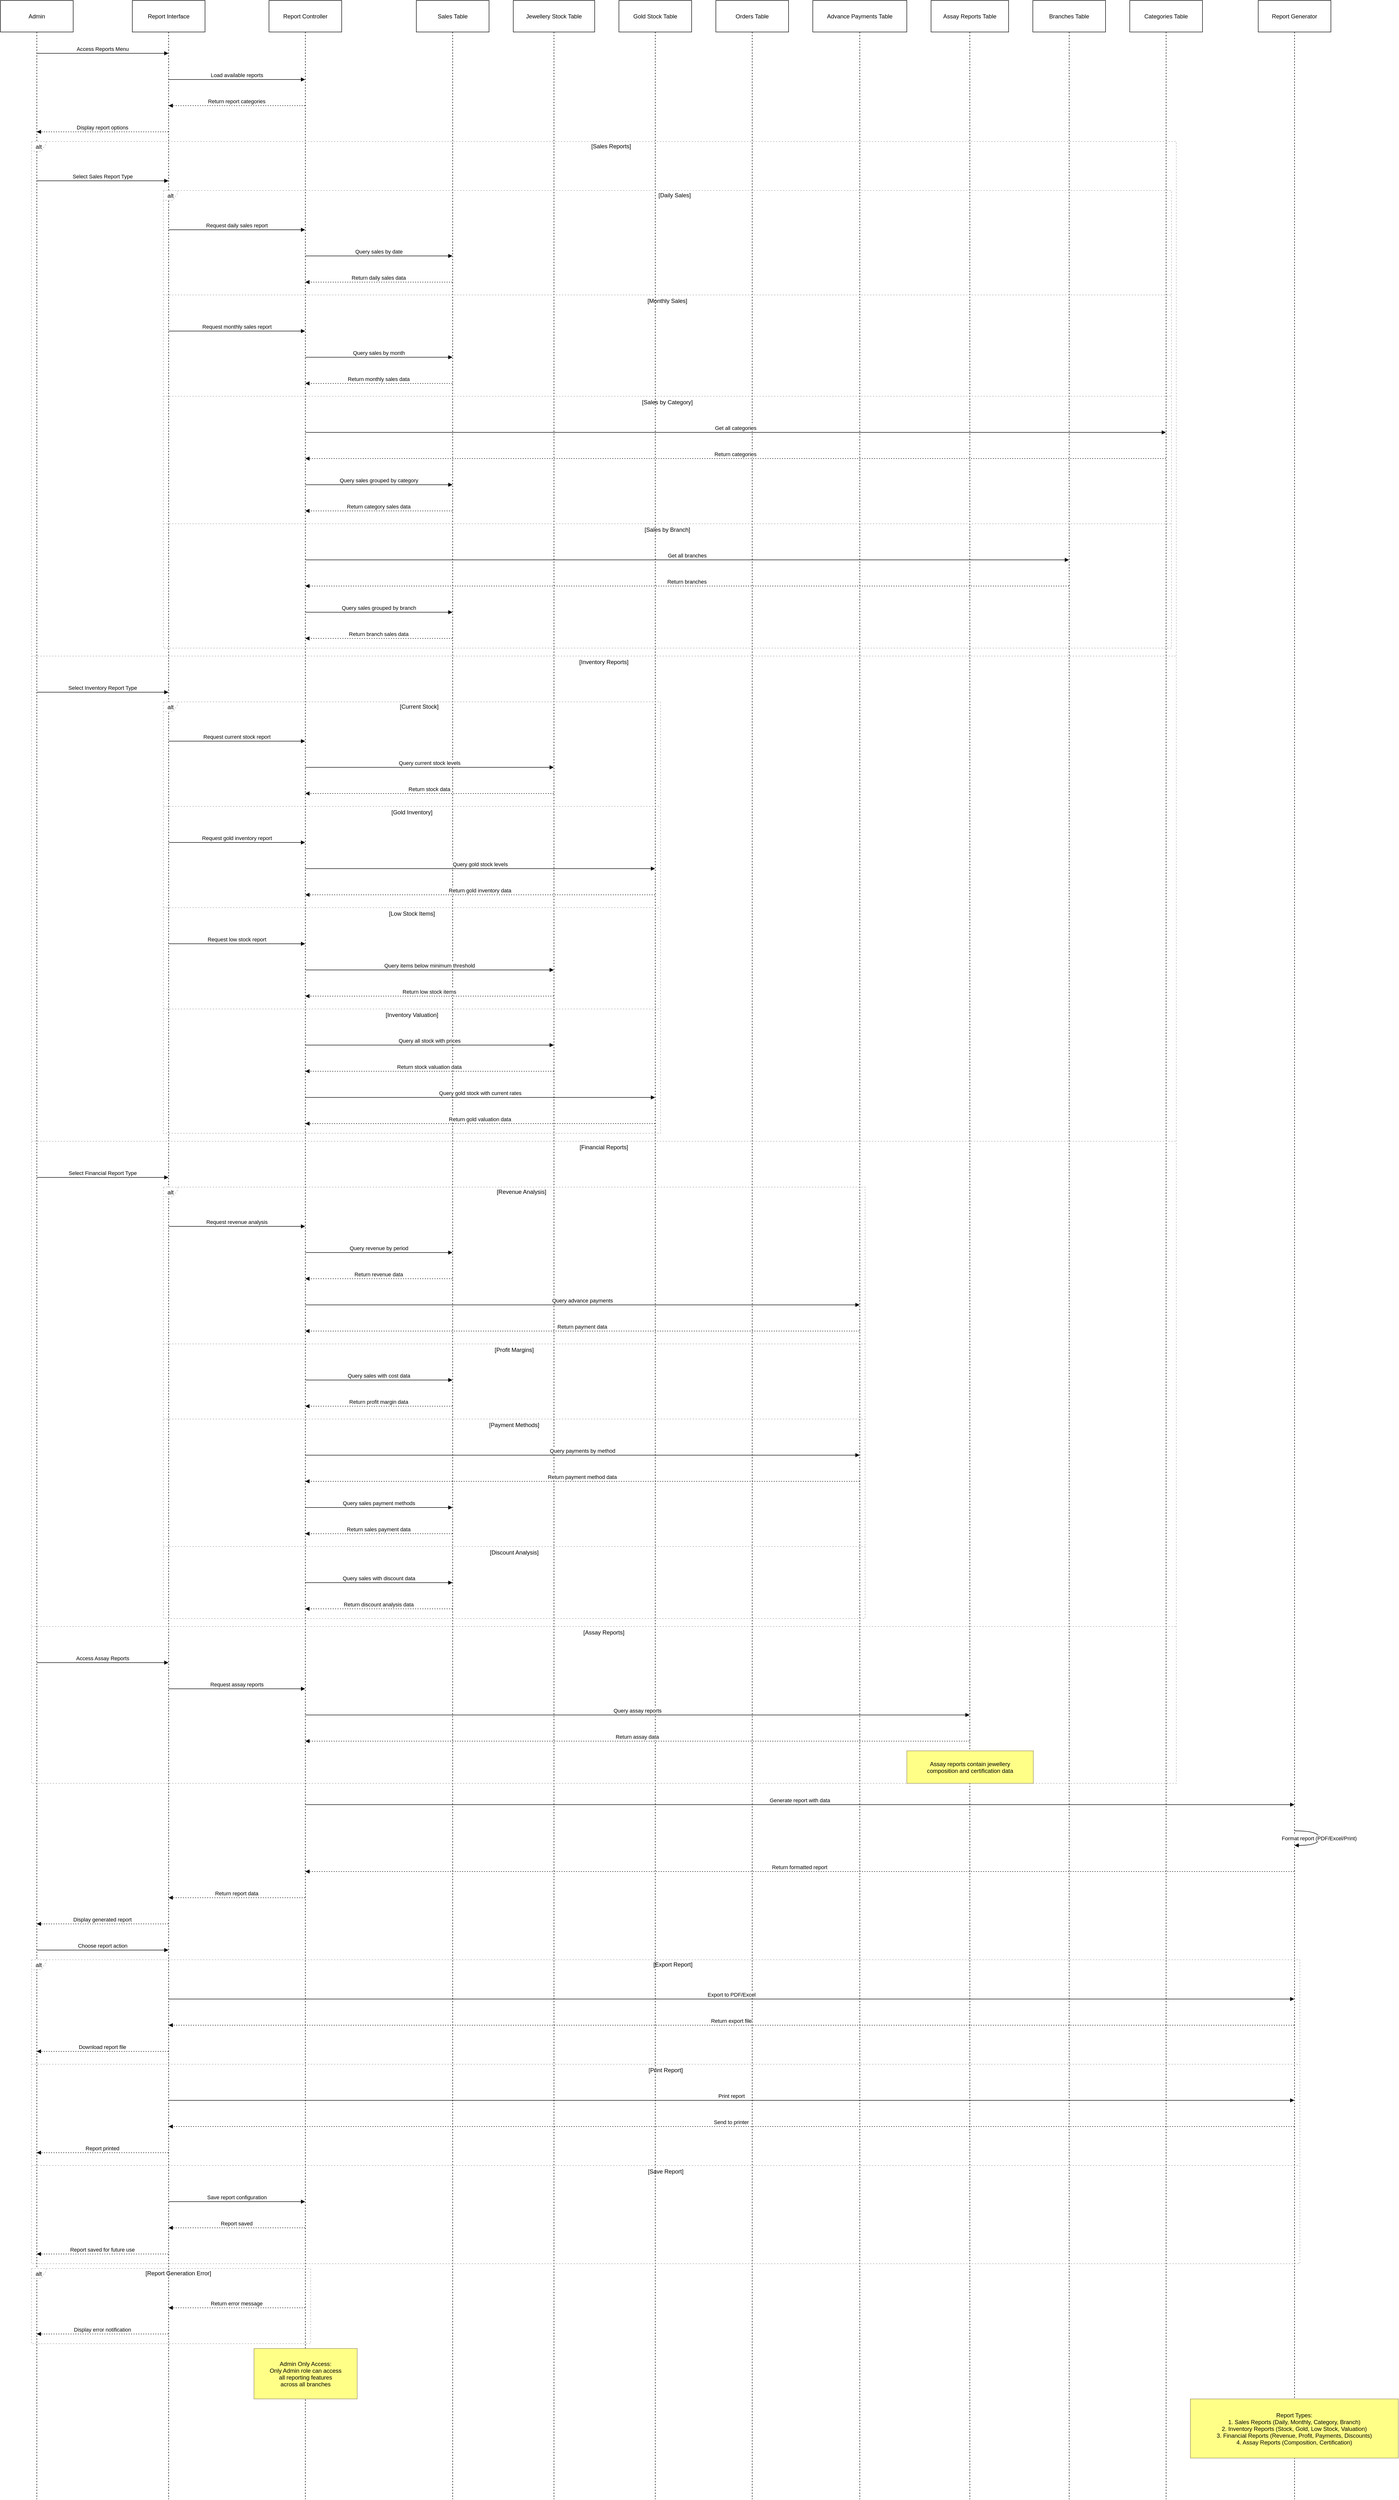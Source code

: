 <mxfile version="24.7.17">
  <diagram name="Page-1" id="4lmKtqXv3CfPzeGzQBHD">
    <mxGraphModel dx="1358" dy="654" grid="1" gridSize="10" guides="1" tooltips="1" connect="1" arrows="1" fold="1" page="1" pageScale="1" pageWidth="850" pageHeight="1100" math="0" shadow="0">
      <root>
        <mxCell id="0" />
        <mxCell id="1" parent="0" />
        <mxCell id="MTXQhX65QZ1JSkWOyokf-1" value="Admin" style="shape=umlLifeline;perimeter=lifelinePerimeter;whiteSpace=wrap;container=1;dropTarget=0;collapsible=0;recursiveResize=0;outlineConnect=0;portConstraint=eastwest;newEdgeStyle={&quot;edgeStyle&quot;:&quot;elbowEdgeStyle&quot;,&quot;elbow&quot;:&quot;vertical&quot;,&quot;curved&quot;:0,&quot;rounded&quot;:0};size=65;" vertex="1" parent="1">
          <mxGeometry x="20" y="20" width="150" height="5155" as="geometry" />
        </mxCell>
        <mxCell id="MTXQhX65QZ1JSkWOyokf-2" value="Report Interface" style="shape=umlLifeline;perimeter=lifelinePerimeter;whiteSpace=wrap;container=1;dropTarget=0;collapsible=0;recursiveResize=0;outlineConnect=0;portConstraint=eastwest;newEdgeStyle={&quot;edgeStyle&quot;:&quot;elbowEdgeStyle&quot;,&quot;elbow&quot;:&quot;vertical&quot;,&quot;curved&quot;:0,&quot;rounded&quot;:0};size=65;" vertex="1" parent="1">
          <mxGeometry x="292" y="20" width="150" height="5155" as="geometry" />
        </mxCell>
        <mxCell id="MTXQhX65QZ1JSkWOyokf-3" value="Report Controller" style="shape=umlLifeline;perimeter=lifelinePerimeter;whiteSpace=wrap;container=1;dropTarget=0;collapsible=0;recursiveResize=0;outlineConnect=0;portConstraint=eastwest;newEdgeStyle={&quot;edgeStyle&quot;:&quot;elbowEdgeStyle&quot;,&quot;elbow&quot;:&quot;vertical&quot;,&quot;curved&quot;:0,&quot;rounded&quot;:0};size=65;" vertex="1" parent="1">
          <mxGeometry x="574" y="20" width="150" height="5155" as="geometry" />
        </mxCell>
        <mxCell id="MTXQhX65QZ1JSkWOyokf-4" value="Sales Table" style="shape=umlLifeline;perimeter=lifelinePerimeter;whiteSpace=wrap;container=1;dropTarget=0;collapsible=0;recursiveResize=0;outlineConnect=0;portConstraint=eastwest;newEdgeStyle={&quot;edgeStyle&quot;:&quot;elbowEdgeStyle&quot;,&quot;elbow&quot;:&quot;vertical&quot;,&quot;curved&quot;:0,&quot;rounded&quot;:0};size=65;" vertex="1" parent="1">
          <mxGeometry x="878" y="20" width="150" height="5155" as="geometry" />
        </mxCell>
        <mxCell id="MTXQhX65QZ1JSkWOyokf-5" value="Jewellery Stock Table" style="shape=umlLifeline;perimeter=lifelinePerimeter;whiteSpace=wrap;container=1;dropTarget=0;collapsible=0;recursiveResize=0;outlineConnect=0;portConstraint=eastwest;newEdgeStyle={&quot;edgeStyle&quot;:&quot;elbowEdgeStyle&quot;,&quot;elbow&quot;:&quot;vertical&quot;,&quot;curved&quot;:0,&quot;rounded&quot;:0};size=65;" vertex="1" parent="1">
          <mxGeometry x="1078" y="20" width="168" height="5155" as="geometry" />
        </mxCell>
        <mxCell id="MTXQhX65QZ1JSkWOyokf-6" value="Gold Stock Table" style="shape=umlLifeline;perimeter=lifelinePerimeter;whiteSpace=wrap;container=1;dropTarget=0;collapsible=0;recursiveResize=0;outlineConnect=0;portConstraint=eastwest;newEdgeStyle={&quot;edgeStyle&quot;:&quot;elbowEdgeStyle&quot;,&quot;elbow&quot;:&quot;vertical&quot;,&quot;curved&quot;:0,&quot;rounded&quot;:0};size=65;" vertex="1" parent="1">
          <mxGeometry x="1296" y="20" width="150" height="5155" as="geometry" />
        </mxCell>
        <mxCell id="MTXQhX65QZ1JSkWOyokf-7" value="Orders Table" style="shape=umlLifeline;perimeter=lifelinePerimeter;whiteSpace=wrap;container=1;dropTarget=0;collapsible=0;recursiveResize=0;outlineConnect=0;portConstraint=eastwest;newEdgeStyle={&quot;edgeStyle&quot;:&quot;elbowEdgeStyle&quot;,&quot;elbow&quot;:&quot;vertical&quot;,&quot;curved&quot;:0,&quot;rounded&quot;:0};size=65;" vertex="1" parent="1">
          <mxGeometry x="1496" y="20" width="150" height="5155" as="geometry" />
        </mxCell>
        <mxCell id="MTXQhX65QZ1JSkWOyokf-8" value="Advance Payments Table" style="shape=umlLifeline;perimeter=lifelinePerimeter;whiteSpace=wrap;container=1;dropTarget=0;collapsible=0;recursiveResize=0;outlineConnect=0;portConstraint=eastwest;newEdgeStyle={&quot;edgeStyle&quot;:&quot;elbowEdgeStyle&quot;,&quot;elbow&quot;:&quot;vertical&quot;,&quot;curved&quot;:0,&quot;rounded&quot;:0};size=65;" vertex="1" parent="1">
          <mxGeometry x="1696" y="20" width="194" height="5155" as="geometry" />
        </mxCell>
        <mxCell id="MTXQhX65QZ1JSkWOyokf-9" value="Assay Reports Table" style="shape=umlLifeline;perimeter=lifelinePerimeter;whiteSpace=wrap;container=1;dropTarget=0;collapsible=0;recursiveResize=0;outlineConnect=0;portConstraint=eastwest;newEdgeStyle={&quot;edgeStyle&quot;:&quot;elbowEdgeStyle&quot;,&quot;elbow&quot;:&quot;vertical&quot;,&quot;curved&quot;:0,&quot;rounded&quot;:0};size=65;" vertex="1" parent="1">
          <mxGeometry x="1940" y="20" width="160" height="5155" as="geometry" />
        </mxCell>
        <mxCell id="MTXQhX65QZ1JSkWOyokf-10" value="Branches Table" style="shape=umlLifeline;perimeter=lifelinePerimeter;whiteSpace=wrap;container=1;dropTarget=0;collapsible=0;recursiveResize=0;outlineConnect=0;portConstraint=eastwest;newEdgeStyle={&quot;edgeStyle&quot;:&quot;elbowEdgeStyle&quot;,&quot;elbow&quot;:&quot;vertical&quot;,&quot;curved&quot;:0,&quot;rounded&quot;:0};size=65;" vertex="1" parent="1">
          <mxGeometry x="2150" y="20" width="150" height="5155" as="geometry" />
        </mxCell>
        <mxCell id="MTXQhX65QZ1JSkWOyokf-11" value="Categories Table" style="shape=umlLifeline;perimeter=lifelinePerimeter;whiteSpace=wrap;container=1;dropTarget=0;collapsible=0;recursiveResize=0;outlineConnect=0;portConstraint=eastwest;newEdgeStyle={&quot;edgeStyle&quot;:&quot;elbowEdgeStyle&quot;,&quot;elbow&quot;:&quot;vertical&quot;,&quot;curved&quot;:0,&quot;rounded&quot;:0};size=65;" vertex="1" parent="1">
          <mxGeometry x="2350" y="20" width="150" height="5155" as="geometry" />
        </mxCell>
        <mxCell id="MTXQhX65QZ1JSkWOyokf-12" value="Report Generator" style="shape=umlLifeline;perimeter=lifelinePerimeter;whiteSpace=wrap;container=1;dropTarget=0;collapsible=0;recursiveResize=0;outlineConnect=0;portConstraint=eastwest;newEdgeStyle={&quot;edgeStyle&quot;:&quot;elbowEdgeStyle&quot;,&quot;elbow&quot;:&quot;vertical&quot;,&quot;curved&quot;:0,&quot;rounded&quot;:0};size=65;" vertex="1" parent="1">
          <mxGeometry x="2615" y="20" width="150" height="5155" as="geometry" />
        </mxCell>
        <mxCell id="MTXQhX65QZ1JSkWOyokf-13" value="alt" style="shape=umlFrame;dashed=1;pointerEvents=0;dropTarget=0;strokeColor=#B3B3B3;height=20;width=30" vertex="1" parent="1">
          <mxGeometry x="356" y="412" width="2080" height="944" as="geometry" />
        </mxCell>
        <mxCell id="MTXQhX65QZ1JSkWOyokf-14" value="[Daily Sales]" style="text;strokeColor=none;fillColor=none;align=center;verticalAlign=middle;whiteSpace=wrap;" vertex="1" parent="MTXQhX65QZ1JSkWOyokf-13">
          <mxGeometry x="30" width="2050" height="20" as="geometry" />
        </mxCell>
        <mxCell id="MTXQhX65QZ1JSkWOyokf-15" value="[Monthly Sales]" style="shape=line;dashed=1;whiteSpace=wrap;verticalAlign=top;labelPosition=center;verticalLabelPosition=middle;align=center;strokeColor=#B3B3B3;" vertex="1" parent="MTXQhX65QZ1JSkWOyokf-13">
          <mxGeometry y="214" width="2080" height="3" as="geometry" />
        </mxCell>
        <mxCell id="MTXQhX65QZ1JSkWOyokf-16" value="[Sales by Category]" style="shape=line;dashed=1;whiteSpace=wrap;verticalAlign=top;labelPosition=center;verticalLabelPosition=middle;align=center;strokeColor=#B3B3B3;" vertex="1" parent="MTXQhX65QZ1JSkWOyokf-13">
          <mxGeometry y="423" width="2080" height="3" as="geometry" />
        </mxCell>
        <mxCell id="MTXQhX65QZ1JSkWOyokf-17" value="[Sales by Branch]" style="shape=line;dashed=1;whiteSpace=wrap;verticalAlign=top;labelPosition=center;verticalLabelPosition=middle;align=center;strokeColor=#B3B3B3;" vertex="1" parent="MTXQhX65QZ1JSkWOyokf-13">
          <mxGeometry y="686" width="2080" height="3" as="geometry" />
        </mxCell>
        <mxCell id="MTXQhX65QZ1JSkWOyokf-18" value="alt" style="shape=umlFrame;dashed=1;pointerEvents=0;dropTarget=0;strokeColor=#B3B3B3;height=20;width=30" vertex="1" parent="1">
          <mxGeometry x="356" y="1467" width="1026" height="890" as="geometry" />
        </mxCell>
        <mxCell id="MTXQhX65QZ1JSkWOyokf-19" value="[Current Stock]" style="text;strokeColor=none;fillColor=none;align=center;verticalAlign=middle;whiteSpace=wrap;" vertex="1" parent="MTXQhX65QZ1JSkWOyokf-18">
          <mxGeometry x="30" width="996" height="20" as="geometry" />
        </mxCell>
        <mxCell id="MTXQhX65QZ1JSkWOyokf-20" value="[Gold Inventory]" style="shape=line;dashed=1;whiteSpace=wrap;verticalAlign=top;labelPosition=center;verticalLabelPosition=middle;align=center;strokeColor=#B3B3B3;" vertex="1" parent="MTXQhX65QZ1JSkWOyokf-18">
          <mxGeometry y="214" width="1026" height="3" as="geometry" />
        </mxCell>
        <mxCell id="MTXQhX65QZ1JSkWOyokf-21" value="[Low Stock Items]" style="shape=line;dashed=1;whiteSpace=wrap;verticalAlign=top;labelPosition=center;verticalLabelPosition=middle;align=center;strokeColor=#B3B3B3;" vertex="1" parent="MTXQhX65QZ1JSkWOyokf-18">
          <mxGeometry y="423" width="1026" height="3" as="geometry" />
        </mxCell>
        <mxCell id="MTXQhX65QZ1JSkWOyokf-22" value="[Inventory Valuation]" style="shape=line;dashed=1;whiteSpace=wrap;verticalAlign=top;labelPosition=center;verticalLabelPosition=middle;align=center;strokeColor=#B3B3B3;" vertex="1" parent="MTXQhX65QZ1JSkWOyokf-18">
          <mxGeometry y="632" width="1026" height="3" as="geometry" />
        </mxCell>
        <mxCell id="MTXQhX65QZ1JSkWOyokf-23" value="alt" style="shape=umlFrame;dashed=1;pointerEvents=0;dropTarget=0;strokeColor=#B3B3B3;height=20;width=30" vertex="1" parent="1">
          <mxGeometry x="356" y="2468" width="1448" height="890" as="geometry" />
        </mxCell>
        <mxCell id="MTXQhX65QZ1JSkWOyokf-24" value="[Revenue Analysis]" style="text;strokeColor=none;fillColor=none;align=center;verticalAlign=middle;whiteSpace=wrap;" vertex="1" parent="MTXQhX65QZ1JSkWOyokf-23">
          <mxGeometry x="30" width="1418" height="20" as="geometry" />
        </mxCell>
        <mxCell id="MTXQhX65QZ1JSkWOyokf-25" value="[Profit Margins]" style="shape=line;dashed=1;whiteSpace=wrap;verticalAlign=top;labelPosition=center;verticalLabelPosition=middle;align=center;strokeColor=#B3B3B3;" vertex="1" parent="MTXQhX65QZ1JSkWOyokf-23">
          <mxGeometry y="322" width="1448" height="3" as="geometry" />
        </mxCell>
        <mxCell id="MTXQhX65QZ1JSkWOyokf-26" value="[Payment Methods]" style="shape=line;dashed=1;whiteSpace=wrap;verticalAlign=top;labelPosition=center;verticalLabelPosition=middle;align=center;strokeColor=#B3B3B3;" vertex="1" parent="MTXQhX65QZ1JSkWOyokf-23">
          <mxGeometry y="477" width="1448" height="3" as="geometry" />
        </mxCell>
        <mxCell id="MTXQhX65QZ1JSkWOyokf-27" value="[Discount Analysis]" style="shape=line;dashed=1;whiteSpace=wrap;verticalAlign=top;labelPosition=center;verticalLabelPosition=middle;align=center;strokeColor=#B3B3B3;" vertex="1" parent="MTXQhX65QZ1JSkWOyokf-23">
          <mxGeometry y="740" width="1448" height="3" as="geometry" />
        </mxCell>
        <mxCell id="MTXQhX65QZ1JSkWOyokf-28" value="alt" style="shape=umlFrame;dashed=1;pointerEvents=0;dropTarget=0;strokeColor=#B3B3B3;height=20;width=30" vertex="1" parent="1">
          <mxGeometry x="84" y="311" width="2362" height="3387" as="geometry" />
        </mxCell>
        <mxCell id="MTXQhX65QZ1JSkWOyokf-29" value="[Sales Reports]" style="text;strokeColor=none;fillColor=none;align=center;verticalAlign=middle;whiteSpace=wrap;" vertex="1" parent="MTXQhX65QZ1JSkWOyokf-28">
          <mxGeometry x="30" width="2332" height="20" as="geometry" />
        </mxCell>
        <mxCell id="MTXQhX65QZ1JSkWOyokf-30" value="[Inventory Reports]" style="shape=line;dashed=1;whiteSpace=wrap;verticalAlign=top;labelPosition=center;verticalLabelPosition=middle;align=center;strokeColor=#B3B3B3;" vertex="1" parent="MTXQhX65QZ1JSkWOyokf-28">
          <mxGeometry y="1060" width="2362" height="3" as="geometry" />
        </mxCell>
        <mxCell id="MTXQhX65QZ1JSkWOyokf-31" value="[Financial Reports]" style="shape=line;dashed=1;whiteSpace=wrap;verticalAlign=top;labelPosition=center;verticalLabelPosition=middle;align=center;strokeColor=#B3B3B3;" vertex="1" parent="MTXQhX65QZ1JSkWOyokf-28">
          <mxGeometry y="2061" width="2362" height="3" as="geometry" />
        </mxCell>
        <mxCell id="MTXQhX65QZ1JSkWOyokf-32" value="[Assay Reports]" style="shape=line;dashed=1;whiteSpace=wrap;verticalAlign=top;labelPosition=center;verticalLabelPosition=middle;align=center;strokeColor=#B3B3B3;" vertex="1" parent="MTXQhX65QZ1JSkWOyokf-28">
          <mxGeometry y="3062" width="2362" height="3" as="geometry" />
        </mxCell>
        <mxCell id="MTXQhX65QZ1JSkWOyokf-33" value="alt" style="shape=umlFrame;dashed=1;pointerEvents=0;dropTarget=0;strokeColor=#B3B3B3;height=20;width=30" vertex="1" parent="1">
          <mxGeometry x="84" y="4062" width="2617" height="627" as="geometry" />
        </mxCell>
        <mxCell id="MTXQhX65QZ1JSkWOyokf-34" value="[Export Report]" style="text;strokeColor=none;fillColor=none;align=center;verticalAlign=middle;whiteSpace=wrap;" vertex="1" parent="MTXQhX65QZ1JSkWOyokf-33">
          <mxGeometry x="30" width="2587" height="20" as="geometry" />
        </mxCell>
        <mxCell id="MTXQhX65QZ1JSkWOyokf-35" value="[Print Report]" style="shape=line;dashed=1;whiteSpace=wrap;verticalAlign=top;labelPosition=center;verticalLabelPosition=middle;align=center;strokeColor=#B3B3B3;" vertex="1" parent="MTXQhX65QZ1JSkWOyokf-33">
          <mxGeometry y="214" width="2617" height="3" as="geometry" />
        </mxCell>
        <mxCell id="MTXQhX65QZ1JSkWOyokf-36" value="[Save Report]" style="shape=line;dashed=1;whiteSpace=wrap;verticalAlign=top;labelPosition=center;verticalLabelPosition=middle;align=center;strokeColor=#B3B3B3;" vertex="1" parent="MTXQhX65QZ1JSkWOyokf-33">
          <mxGeometry y="423" width="2617" height="3" as="geometry" />
        </mxCell>
        <mxCell id="MTXQhX65QZ1JSkWOyokf-37" value="alt" style="shape=umlFrame;dashed=1;pointerEvents=0;dropTarget=0;strokeColor=#B3B3B3;height=20;width=30" vertex="1" parent="1">
          <mxGeometry x="84" y="4699" width="576" height="155" as="geometry" />
        </mxCell>
        <mxCell id="MTXQhX65QZ1JSkWOyokf-38" value="[Report Generation Error]" style="text;strokeColor=none;fillColor=none;align=center;verticalAlign=middle;whiteSpace=wrap;" vertex="1" parent="MTXQhX65QZ1JSkWOyokf-37">
          <mxGeometry x="30" width="546" height="20" as="geometry" />
        </mxCell>
        <mxCell id="MTXQhX65QZ1JSkWOyokf-39" value="Access Reports Menu" style="verticalAlign=bottom;edgeStyle=elbowEdgeStyle;elbow=vertical;curved=0;rounded=0;endArrow=block;" edge="1" parent="1" source="MTXQhX65QZ1JSkWOyokf-1" target="MTXQhX65QZ1JSkWOyokf-2">
          <mxGeometry relative="1" as="geometry">
            <Array as="points">
              <mxPoint x="240" y="129" />
            </Array>
          </mxGeometry>
        </mxCell>
        <mxCell id="MTXQhX65QZ1JSkWOyokf-40" value="Load available reports" style="verticalAlign=bottom;edgeStyle=elbowEdgeStyle;elbow=vertical;curved=0;rounded=0;endArrow=block;" edge="1" parent="1" source="MTXQhX65QZ1JSkWOyokf-2" target="MTXQhX65QZ1JSkWOyokf-3">
          <mxGeometry relative="1" as="geometry">
            <Array as="points">
              <mxPoint x="517" y="183" />
            </Array>
          </mxGeometry>
        </mxCell>
        <mxCell id="MTXQhX65QZ1JSkWOyokf-41" value="Return report categories" style="verticalAlign=bottom;edgeStyle=elbowEdgeStyle;elbow=vertical;curved=0;rounded=0;dashed=1;dashPattern=2 3;endArrow=block;" edge="1" parent="1" source="MTXQhX65QZ1JSkWOyokf-3" target="MTXQhX65QZ1JSkWOyokf-2">
          <mxGeometry relative="1" as="geometry">
            <Array as="points">
              <mxPoint x="520" y="237" />
            </Array>
          </mxGeometry>
        </mxCell>
        <mxCell id="MTXQhX65QZ1JSkWOyokf-42" value="Display report options" style="verticalAlign=bottom;edgeStyle=elbowEdgeStyle;elbow=vertical;curved=0;rounded=0;dashed=1;dashPattern=2 3;endArrow=block;" edge="1" parent="1" source="MTXQhX65QZ1JSkWOyokf-2" target="MTXQhX65QZ1JSkWOyokf-1">
          <mxGeometry relative="1" as="geometry">
            <Array as="points">
              <mxPoint x="243" y="291" />
            </Array>
          </mxGeometry>
        </mxCell>
        <mxCell id="MTXQhX65QZ1JSkWOyokf-43" value="Select Sales Report Type" style="verticalAlign=bottom;edgeStyle=elbowEdgeStyle;elbow=vertical;curved=0;rounded=0;endArrow=block;" edge="1" parent="1" source="MTXQhX65QZ1JSkWOyokf-1" target="MTXQhX65QZ1JSkWOyokf-2">
          <mxGeometry relative="1" as="geometry">
            <Array as="points">
              <mxPoint x="240" y="392" />
            </Array>
          </mxGeometry>
        </mxCell>
        <mxCell id="MTXQhX65QZ1JSkWOyokf-44" value="Request daily sales report" style="verticalAlign=bottom;edgeStyle=elbowEdgeStyle;elbow=vertical;curved=0;rounded=0;endArrow=block;" edge="1" parent="1" source="MTXQhX65QZ1JSkWOyokf-2" target="MTXQhX65QZ1JSkWOyokf-3">
          <mxGeometry relative="1" as="geometry">
            <Array as="points">
              <mxPoint x="517" y="493" />
            </Array>
          </mxGeometry>
        </mxCell>
        <mxCell id="MTXQhX65QZ1JSkWOyokf-45" value="Query sales by date" style="verticalAlign=bottom;edgeStyle=elbowEdgeStyle;elbow=vertical;curved=0;rounded=0;endArrow=block;" edge="1" parent="1" source="MTXQhX65QZ1JSkWOyokf-3" target="MTXQhX65QZ1JSkWOyokf-4">
          <mxGeometry relative="1" as="geometry">
            <Array as="points">
              <mxPoint x="810" y="547" />
            </Array>
          </mxGeometry>
        </mxCell>
        <mxCell id="MTXQhX65QZ1JSkWOyokf-46" value="Return daily sales data" style="verticalAlign=bottom;edgeStyle=elbowEdgeStyle;elbow=vertical;curved=0;rounded=0;dashed=1;dashPattern=2 3;endArrow=block;" edge="1" parent="1" source="MTXQhX65QZ1JSkWOyokf-4" target="MTXQhX65QZ1JSkWOyokf-3">
          <mxGeometry relative="1" as="geometry">
            <Array as="points">
              <mxPoint x="813" y="601" />
            </Array>
          </mxGeometry>
        </mxCell>
        <mxCell id="MTXQhX65QZ1JSkWOyokf-47" value="Request monthly sales report" style="verticalAlign=bottom;edgeStyle=elbowEdgeStyle;elbow=vertical;curved=0;rounded=0;endArrow=block;" edge="1" parent="1" source="MTXQhX65QZ1JSkWOyokf-2" target="MTXQhX65QZ1JSkWOyokf-3">
          <mxGeometry relative="1" as="geometry">
            <Array as="points">
              <mxPoint x="517" y="702" />
            </Array>
          </mxGeometry>
        </mxCell>
        <mxCell id="MTXQhX65QZ1JSkWOyokf-48" value="Query sales by month" style="verticalAlign=bottom;edgeStyle=elbowEdgeStyle;elbow=vertical;curved=0;rounded=0;endArrow=block;" edge="1" parent="1" source="MTXQhX65QZ1JSkWOyokf-3" target="MTXQhX65QZ1JSkWOyokf-4">
          <mxGeometry relative="1" as="geometry">
            <Array as="points">
              <mxPoint x="810" y="756" />
            </Array>
          </mxGeometry>
        </mxCell>
        <mxCell id="MTXQhX65QZ1JSkWOyokf-49" value="Return monthly sales data" style="verticalAlign=bottom;edgeStyle=elbowEdgeStyle;elbow=vertical;curved=0;rounded=0;dashed=1;dashPattern=2 3;endArrow=block;" edge="1" parent="1" source="MTXQhX65QZ1JSkWOyokf-4" target="MTXQhX65QZ1JSkWOyokf-3">
          <mxGeometry relative="1" as="geometry">
            <Array as="points">
              <mxPoint x="813" y="810" />
            </Array>
          </mxGeometry>
        </mxCell>
        <mxCell id="MTXQhX65QZ1JSkWOyokf-50" value="Get all categories" style="verticalAlign=bottom;edgeStyle=elbowEdgeStyle;elbow=vertical;curved=0;rounded=0;endArrow=block;" edge="1" parent="1" source="MTXQhX65QZ1JSkWOyokf-3" target="MTXQhX65QZ1JSkWOyokf-11">
          <mxGeometry relative="1" as="geometry">
            <Array as="points">
              <mxPoint x="1546" y="911" />
            </Array>
          </mxGeometry>
        </mxCell>
        <mxCell id="MTXQhX65QZ1JSkWOyokf-51" value="Return categories" style="verticalAlign=bottom;edgeStyle=elbowEdgeStyle;elbow=vertical;curved=0;rounded=0;dashed=1;dashPattern=2 3;endArrow=block;" edge="1" parent="1" source="MTXQhX65QZ1JSkWOyokf-11" target="MTXQhX65QZ1JSkWOyokf-3">
          <mxGeometry relative="1" as="geometry">
            <Array as="points">
              <mxPoint x="1549" y="965" />
            </Array>
          </mxGeometry>
        </mxCell>
        <mxCell id="MTXQhX65QZ1JSkWOyokf-52" value="Query sales grouped by category" style="verticalAlign=bottom;edgeStyle=elbowEdgeStyle;elbow=vertical;curved=0;rounded=0;endArrow=block;" edge="1" parent="1" source="MTXQhX65QZ1JSkWOyokf-3" target="MTXQhX65QZ1JSkWOyokf-4">
          <mxGeometry relative="1" as="geometry">
            <Array as="points">
              <mxPoint x="810" y="1019" />
            </Array>
          </mxGeometry>
        </mxCell>
        <mxCell id="MTXQhX65QZ1JSkWOyokf-53" value="Return category sales data" style="verticalAlign=bottom;edgeStyle=elbowEdgeStyle;elbow=vertical;curved=0;rounded=0;dashed=1;dashPattern=2 3;endArrow=block;" edge="1" parent="1" source="MTXQhX65QZ1JSkWOyokf-4" target="MTXQhX65QZ1JSkWOyokf-3">
          <mxGeometry relative="1" as="geometry">
            <Array as="points">
              <mxPoint x="813" y="1073" />
            </Array>
          </mxGeometry>
        </mxCell>
        <mxCell id="MTXQhX65QZ1JSkWOyokf-54" value="Get all branches" style="verticalAlign=bottom;edgeStyle=elbowEdgeStyle;elbow=vertical;curved=0;rounded=0;endArrow=block;" edge="1" parent="1" source="MTXQhX65QZ1JSkWOyokf-3" target="MTXQhX65QZ1JSkWOyokf-10">
          <mxGeometry relative="1" as="geometry">
            <Array as="points">
              <mxPoint x="1446" y="1174" />
            </Array>
          </mxGeometry>
        </mxCell>
        <mxCell id="MTXQhX65QZ1JSkWOyokf-55" value="Return branches" style="verticalAlign=bottom;edgeStyle=elbowEdgeStyle;elbow=vertical;curved=0;rounded=0;dashed=1;dashPattern=2 3;endArrow=block;" edge="1" parent="1" source="MTXQhX65QZ1JSkWOyokf-10" target="MTXQhX65QZ1JSkWOyokf-3">
          <mxGeometry relative="1" as="geometry">
            <Array as="points">
              <mxPoint x="1449" y="1228" />
            </Array>
          </mxGeometry>
        </mxCell>
        <mxCell id="MTXQhX65QZ1JSkWOyokf-56" value="Query sales grouped by branch" style="verticalAlign=bottom;edgeStyle=elbowEdgeStyle;elbow=vertical;curved=0;rounded=0;endArrow=block;" edge="1" parent="1" source="MTXQhX65QZ1JSkWOyokf-3" target="MTXQhX65QZ1JSkWOyokf-4">
          <mxGeometry relative="1" as="geometry">
            <Array as="points">
              <mxPoint x="810" y="1282" />
            </Array>
          </mxGeometry>
        </mxCell>
        <mxCell id="MTXQhX65QZ1JSkWOyokf-57" value="Return branch sales data" style="verticalAlign=bottom;edgeStyle=elbowEdgeStyle;elbow=vertical;curved=0;rounded=0;dashed=1;dashPattern=2 3;endArrow=block;" edge="1" parent="1" source="MTXQhX65QZ1JSkWOyokf-4" target="MTXQhX65QZ1JSkWOyokf-3">
          <mxGeometry relative="1" as="geometry">
            <Array as="points">
              <mxPoint x="813" y="1336" />
            </Array>
          </mxGeometry>
        </mxCell>
        <mxCell id="MTXQhX65QZ1JSkWOyokf-58" value="Select Inventory Report Type" style="verticalAlign=bottom;edgeStyle=elbowEdgeStyle;elbow=vertical;curved=0;rounded=0;endArrow=block;" edge="1" parent="1" source="MTXQhX65QZ1JSkWOyokf-1" target="MTXQhX65QZ1JSkWOyokf-2">
          <mxGeometry relative="1" as="geometry">
            <Array as="points">
              <mxPoint x="240" y="1447" />
            </Array>
          </mxGeometry>
        </mxCell>
        <mxCell id="MTXQhX65QZ1JSkWOyokf-59" value="Request current stock report" style="verticalAlign=bottom;edgeStyle=elbowEdgeStyle;elbow=vertical;curved=0;rounded=0;endArrow=block;" edge="1" parent="1" source="MTXQhX65QZ1JSkWOyokf-2" target="MTXQhX65QZ1JSkWOyokf-3">
          <mxGeometry relative="1" as="geometry">
            <Array as="points">
              <mxPoint x="517" y="1548" />
            </Array>
          </mxGeometry>
        </mxCell>
        <mxCell id="MTXQhX65QZ1JSkWOyokf-60" value="Query current stock levels" style="verticalAlign=bottom;edgeStyle=elbowEdgeStyle;elbow=vertical;curved=0;rounded=0;endArrow=block;" edge="1" parent="1" source="MTXQhX65QZ1JSkWOyokf-3" target="MTXQhX65QZ1JSkWOyokf-5">
          <mxGeometry relative="1" as="geometry">
            <Array as="points">
              <mxPoint x="914" y="1602" />
            </Array>
          </mxGeometry>
        </mxCell>
        <mxCell id="MTXQhX65QZ1JSkWOyokf-61" value="Return stock data" style="verticalAlign=bottom;edgeStyle=elbowEdgeStyle;elbow=vertical;curved=0;rounded=0;dashed=1;dashPattern=2 3;endArrow=block;" edge="1" parent="1" source="MTXQhX65QZ1JSkWOyokf-5" target="MTXQhX65QZ1JSkWOyokf-3">
          <mxGeometry relative="1" as="geometry">
            <Array as="points">
              <mxPoint x="917" y="1656" />
            </Array>
          </mxGeometry>
        </mxCell>
        <mxCell id="MTXQhX65QZ1JSkWOyokf-62" value="Request gold inventory report" style="verticalAlign=bottom;edgeStyle=elbowEdgeStyle;elbow=vertical;curved=0;rounded=0;endArrow=block;" edge="1" parent="1" source="MTXQhX65QZ1JSkWOyokf-2" target="MTXQhX65QZ1JSkWOyokf-3">
          <mxGeometry relative="1" as="geometry">
            <Array as="points">
              <mxPoint x="517" y="1757" />
            </Array>
          </mxGeometry>
        </mxCell>
        <mxCell id="MTXQhX65QZ1JSkWOyokf-63" value="Query gold stock levels" style="verticalAlign=bottom;edgeStyle=elbowEdgeStyle;elbow=vertical;curved=0;rounded=0;endArrow=block;" edge="1" parent="1" source="MTXQhX65QZ1JSkWOyokf-3" target="MTXQhX65QZ1JSkWOyokf-6">
          <mxGeometry relative="1" as="geometry">
            <Array as="points">
              <mxPoint x="1019" y="1811" />
            </Array>
          </mxGeometry>
        </mxCell>
        <mxCell id="MTXQhX65QZ1JSkWOyokf-64" value="Return gold inventory data" style="verticalAlign=bottom;edgeStyle=elbowEdgeStyle;elbow=vertical;curved=0;rounded=0;dashed=1;dashPattern=2 3;endArrow=block;" edge="1" parent="1" source="MTXQhX65QZ1JSkWOyokf-6" target="MTXQhX65QZ1JSkWOyokf-3">
          <mxGeometry relative="1" as="geometry">
            <Array as="points">
              <mxPoint x="1022" y="1865" />
            </Array>
          </mxGeometry>
        </mxCell>
        <mxCell id="MTXQhX65QZ1JSkWOyokf-65" value="Request low stock report" style="verticalAlign=bottom;edgeStyle=elbowEdgeStyle;elbow=vertical;curved=0;rounded=0;endArrow=block;" edge="1" parent="1" source="MTXQhX65QZ1JSkWOyokf-2" target="MTXQhX65QZ1JSkWOyokf-3">
          <mxGeometry relative="1" as="geometry">
            <Array as="points">
              <mxPoint x="517" y="1966" />
            </Array>
          </mxGeometry>
        </mxCell>
        <mxCell id="MTXQhX65QZ1JSkWOyokf-66" value="Query items below minimum threshold" style="verticalAlign=bottom;edgeStyle=elbowEdgeStyle;elbow=vertical;curved=0;rounded=0;endArrow=block;" edge="1" parent="1" source="MTXQhX65QZ1JSkWOyokf-3" target="MTXQhX65QZ1JSkWOyokf-5">
          <mxGeometry relative="1" as="geometry">
            <Array as="points">
              <mxPoint x="914" y="2020" />
            </Array>
          </mxGeometry>
        </mxCell>
        <mxCell id="MTXQhX65QZ1JSkWOyokf-67" value="Return low stock items" style="verticalAlign=bottom;edgeStyle=elbowEdgeStyle;elbow=vertical;curved=0;rounded=0;dashed=1;dashPattern=2 3;endArrow=block;" edge="1" parent="1" source="MTXQhX65QZ1JSkWOyokf-5" target="MTXQhX65QZ1JSkWOyokf-3">
          <mxGeometry relative="1" as="geometry">
            <Array as="points">
              <mxPoint x="917" y="2074" />
            </Array>
          </mxGeometry>
        </mxCell>
        <mxCell id="MTXQhX65QZ1JSkWOyokf-68" value="Query all stock with prices" style="verticalAlign=bottom;edgeStyle=elbowEdgeStyle;elbow=vertical;curved=0;rounded=0;endArrow=block;" edge="1" parent="1" source="MTXQhX65QZ1JSkWOyokf-3" target="MTXQhX65QZ1JSkWOyokf-5">
          <mxGeometry relative="1" as="geometry">
            <Array as="points">
              <mxPoint x="914" y="2175" />
            </Array>
          </mxGeometry>
        </mxCell>
        <mxCell id="MTXQhX65QZ1JSkWOyokf-69" value="Return stock valuation data" style="verticalAlign=bottom;edgeStyle=elbowEdgeStyle;elbow=vertical;curved=0;rounded=0;dashed=1;dashPattern=2 3;endArrow=block;" edge="1" parent="1" source="MTXQhX65QZ1JSkWOyokf-5" target="MTXQhX65QZ1JSkWOyokf-3">
          <mxGeometry relative="1" as="geometry">
            <Array as="points">
              <mxPoint x="917" y="2229" />
            </Array>
          </mxGeometry>
        </mxCell>
        <mxCell id="MTXQhX65QZ1JSkWOyokf-70" value="Query gold stock with current rates" style="verticalAlign=bottom;edgeStyle=elbowEdgeStyle;elbow=vertical;curved=0;rounded=0;endArrow=block;" edge="1" parent="1" source="MTXQhX65QZ1JSkWOyokf-3" target="MTXQhX65QZ1JSkWOyokf-6">
          <mxGeometry relative="1" as="geometry">
            <Array as="points">
              <mxPoint x="1019" y="2283" />
            </Array>
          </mxGeometry>
        </mxCell>
        <mxCell id="MTXQhX65QZ1JSkWOyokf-71" value="Return gold valuation data" style="verticalAlign=bottom;edgeStyle=elbowEdgeStyle;elbow=vertical;curved=0;rounded=0;dashed=1;dashPattern=2 3;endArrow=block;" edge="1" parent="1" source="MTXQhX65QZ1JSkWOyokf-6" target="MTXQhX65QZ1JSkWOyokf-3">
          <mxGeometry relative="1" as="geometry">
            <Array as="points">
              <mxPoint x="1022" y="2337" />
            </Array>
          </mxGeometry>
        </mxCell>
        <mxCell id="MTXQhX65QZ1JSkWOyokf-72" value="Select Financial Report Type" style="verticalAlign=bottom;edgeStyle=elbowEdgeStyle;elbow=vertical;curved=0;rounded=0;endArrow=block;" edge="1" parent="1" source="MTXQhX65QZ1JSkWOyokf-1" target="MTXQhX65QZ1JSkWOyokf-2">
          <mxGeometry relative="1" as="geometry">
            <Array as="points">
              <mxPoint x="240" y="2448" />
            </Array>
          </mxGeometry>
        </mxCell>
        <mxCell id="MTXQhX65QZ1JSkWOyokf-73" value="Request revenue analysis" style="verticalAlign=bottom;edgeStyle=elbowEdgeStyle;elbow=vertical;curved=0;rounded=0;endArrow=block;" edge="1" parent="1" source="MTXQhX65QZ1JSkWOyokf-2" target="MTXQhX65QZ1JSkWOyokf-3">
          <mxGeometry relative="1" as="geometry">
            <Array as="points">
              <mxPoint x="517" y="2549" />
            </Array>
          </mxGeometry>
        </mxCell>
        <mxCell id="MTXQhX65QZ1JSkWOyokf-74" value="Query revenue by period" style="verticalAlign=bottom;edgeStyle=elbowEdgeStyle;elbow=vertical;curved=0;rounded=0;endArrow=block;" edge="1" parent="1" source="MTXQhX65QZ1JSkWOyokf-3" target="MTXQhX65QZ1JSkWOyokf-4">
          <mxGeometry relative="1" as="geometry">
            <Array as="points">
              <mxPoint x="810" y="2603" />
            </Array>
          </mxGeometry>
        </mxCell>
        <mxCell id="MTXQhX65QZ1JSkWOyokf-75" value="Return revenue data" style="verticalAlign=bottom;edgeStyle=elbowEdgeStyle;elbow=vertical;curved=0;rounded=0;dashed=1;dashPattern=2 3;endArrow=block;" edge="1" parent="1" source="MTXQhX65QZ1JSkWOyokf-4" target="MTXQhX65QZ1JSkWOyokf-3">
          <mxGeometry relative="1" as="geometry">
            <Array as="points">
              <mxPoint x="813" y="2657" />
            </Array>
          </mxGeometry>
        </mxCell>
        <mxCell id="MTXQhX65QZ1JSkWOyokf-76" value="Query advance payments" style="verticalAlign=bottom;edgeStyle=elbowEdgeStyle;elbow=vertical;curved=0;rounded=0;endArrow=block;" edge="1" parent="1" source="MTXQhX65QZ1JSkWOyokf-3" target="MTXQhX65QZ1JSkWOyokf-8">
          <mxGeometry relative="1" as="geometry">
            <Array as="points">
              <mxPoint x="1230" y="2711" />
            </Array>
          </mxGeometry>
        </mxCell>
        <mxCell id="MTXQhX65QZ1JSkWOyokf-77" value="Return payment data" style="verticalAlign=bottom;edgeStyle=elbowEdgeStyle;elbow=vertical;curved=0;rounded=0;dashed=1;dashPattern=2 3;endArrow=block;" edge="1" parent="1" source="MTXQhX65QZ1JSkWOyokf-8" target="MTXQhX65QZ1JSkWOyokf-3">
          <mxGeometry relative="1" as="geometry">
            <Array as="points">
              <mxPoint x="1233" y="2765" />
            </Array>
          </mxGeometry>
        </mxCell>
        <mxCell id="MTXQhX65QZ1JSkWOyokf-78" value="Query sales with cost data" style="verticalAlign=bottom;edgeStyle=elbowEdgeStyle;elbow=vertical;curved=0;rounded=0;endArrow=block;" edge="1" parent="1" source="MTXQhX65QZ1JSkWOyokf-3" target="MTXQhX65QZ1JSkWOyokf-4">
          <mxGeometry relative="1" as="geometry">
            <Array as="points">
              <mxPoint x="810" y="2866" />
            </Array>
          </mxGeometry>
        </mxCell>
        <mxCell id="MTXQhX65QZ1JSkWOyokf-79" value="Return profit margin data" style="verticalAlign=bottom;edgeStyle=elbowEdgeStyle;elbow=vertical;curved=0;rounded=0;dashed=1;dashPattern=2 3;endArrow=block;" edge="1" parent="1" source="MTXQhX65QZ1JSkWOyokf-4" target="MTXQhX65QZ1JSkWOyokf-3">
          <mxGeometry relative="1" as="geometry">
            <Array as="points">
              <mxPoint x="813" y="2920" />
            </Array>
          </mxGeometry>
        </mxCell>
        <mxCell id="MTXQhX65QZ1JSkWOyokf-80" value="Query payments by method" style="verticalAlign=bottom;edgeStyle=elbowEdgeStyle;elbow=vertical;curved=0;rounded=0;endArrow=block;" edge="1" parent="1" source="MTXQhX65QZ1JSkWOyokf-3" target="MTXQhX65QZ1JSkWOyokf-8">
          <mxGeometry relative="1" as="geometry">
            <Array as="points">
              <mxPoint x="1230" y="3021" />
            </Array>
          </mxGeometry>
        </mxCell>
        <mxCell id="MTXQhX65QZ1JSkWOyokf-81" value="Return payment method data" style="verticalAlign=bottom;edgeStyle=elbowEdgeStyle;elbow=vertical;curved=0;rounded=0;dashed=1;dashPattern=2 3;endArrow=block;" edge="1" parent="1" source="MTXQhX65QZ1JSkWOyokf-8" target="MTXQhX65QZ1JSkWOyokf-3">
          <mxGeometry relative="1" as="geometry">
            <Array as="points">
              <mxPoint x="1233" y="3075" />
            </Array>
          </mxGeometry>
        </mxCell>
        <mxCell id="MTXQhX65QZ1JSkWOyokf-82" value="Query sales payment methods" style="verticalAlign=bottom;edgeStyle=elbowEdgeStyle;elbow=vertical;curved=0;rounded=0;endArrow=block;" edge="1" parent="1" source="MTXQhX65QZ1JSkWOyokf-3" target="MTXQhX65QZ1JSkWOyokf-4">
          <mxGeometry relative="1" as="geometry">
            <Array as="points">
              <mxPoint x="810" y="3129" />
            </Array>
          </mxGeometry>
        </mxCell>
        <mxCell id="MTXQhX65QZ1JSkWOyokf-83" value="Return sales payment data" style="verticalAlign=bottom;edgeStyle=elbowEdgeStyle;elbow=vertical;curved=0;rounded=0;dashed=1;dashPattern=2 3;endArrow=block;" edge="1" parent="1" source="MTXQhX65QZ1JSkWOyokf-4" target="MTXQhX65QZ1JSkWOyokf-3">
          <mxGeometry relative="1" as="geometry">
            <Array as="points">
              <mxPoint x="813" y="3183" />
            </Array>
          </mxGeometry>
        </mxCell>
        <mxCell id="MTXQhX65QZ1JSkWOyokf-84" value="Query sales with discount data" style="verticalAlign=bottom;edgeStyle=elbowEdgeStyle;elbow=vertical;curved=0;rounded=0;endArrow=block;" edge="1" parent="1" source="MTXQhX65QZ1JSkWOyokf-3" target="MTXQhX65QZ1JSkWOyokf-4">
          <mxGeometry relative="1" as="geometry">
            <Array as="points">
              <mxPoint x="810" y="3284" />
            </Array>
          </mxGeometry>
        </mxCell>
        <mxCell id="MTXQhX65QZ1JSkWOyokf-85" value="Return discount analysis data" style="verticalAlign=bottom;edgeStyle=elbowEdgeStyle;elbow=vertical;curved=0;rounded=0;dashed=1;dashPattern=2 3;endArrow=block;" edge="1" parent="1" source="MTXQhX65QZ1JSkWOyokf-4" target="MTXQhX65QZ1JSkWOyokf-3">
          <mxGeometry relative="1" as="geometry">
            <Array as="points">
              <mxPoint x="813" y="3338" />
            </Array>
          </mxGeometry>
        </mxCell>
        <mxCell id="MTXQhX65QZ1JSkWOyokf-86" value="Access Assay Reports" style="verticalAlign=bottom;edgeStyle=elbowEdgeStyle;elbow=vertical;curved=0;rounded=0;endArrow=block;" edge="1" parent="1" source="MTXQhX65QZ1JSkWOyokf-1" target="MTXQhX65QZ1JSkWOyokf-2">
          <mxGeometry relative="1" as="geometry">
            <Array as="points">
              <mxPoint x="240" y="3449" />
            </Array>
          </mxGeometry>
        </mxCell>
        <mxCell id="MTXQhX65QZ1JSkWOyokf-87" value="Request assay reports" style="verticalAlign=bottom;edgeStyle=elbowEdgeStyle;elbow=vertical;curved=0;rounded=0;endArrow=block;" edge="1" parent="1" source="MTXQhX65QZ1JSkWOyokf-2" target="MTXQhX65QZ1JSkWOyokf-3">
          <mxGeometry relative="1" as="geometry">
            <Array as="points">
              <mxPoint x="517" y="3503" />
            </Array>
          </mxGeometry>
        </mxCell>
        <mxCell id="MTXQhX65QZ1JSkWOyokf-88" value="Query assay reports" style="verticalAlign=bottom;edgeStyle=elbowEdgeStyle;elbow=vertical;curved=0;rounded=0;endArrow=block;" edge="1" parent="1" source="MTXQhX65QZ1JSkWOyokf-3" target="MTXQhX65QZ1JSkWOyokf-9">
          <mxGeometry relative="1" as="geometry">
            <Array as="points">
              <mxPoint x="1343" y="3557" />
            </Array>
          </mxGeometry>
        </mxCell>
        <mxCell id="MTXQhX65QZ1JSkWOyokf-89" value="Return assay data" style="verticalAlign=bottom;edgeStyle=elbowEdgeStyle;elbow=vertical;curved=0;rounded=0;dashed=1;dashPattern=2 3;endArrow=block;" edge="1" parent="1" source="MTXQhX65QZ1JSkWOyokf-9" target="MTXQhX65QZ1JSkWOyokf-3">
          <mxGeometry relative="1" as="geometry">
            <Array as="points">
              <mxPoint x="1346" y="3611" />
            </Array>
          </mxGeometry>
        </mxCell>
        <mxCell id="MTXQhX65QZ1JSkWOyokf-90" value="Generate report with data" style="verticalAlign=bottom;edgeStyle=elbowEdgeStyle;elbow=vertical;curved=0;rounded=0;endArrow=block;" edge="1" parent="1" source="MTXQhX65QZ1JSkWOyokf-3" target="MTXQhX65QZ1JSkWOyokf-12">
          <mxGeometry relative="1" as="geometry">
            <Array as="points">
              <mxPoint x="1678" y="3742" />
            </Array>
          </mxGeometry>
        </mxCell>
        <mxCell id="MTXQhX65QZ1JSkWOyokf-91" value="Format report (PDF/Excel/Print)" style="curved=1;endArrow=block;rounded=0;" edge="1" parent="1" source="MTXQhX65QZ1JSkWOyokf-12" target="MTXQhX65QZ1JSkWOyokf-12">
          <mxGeometry relative="1" as="geometry">
            <Array as="points">
              <mxPoint x="2741" y="3796" />
              <mxPoint x="2741" y="3826" />
            </Array>
          </mxGeometry>
        </mxCell>
        <mxCell id="MTXQhX65QZ1JSkWOyokf-92" value="Return formatted report" style="verticalAlign=bottom;edgeStyle=elbowEdgeStyle;elbow=vertical;curved=0;rounded=0;dashed=1;dashPattern=2 3;endArrow=block;" edge="1" parent="1" source="MTXQhX65QZ1JSkWOyokf-12" target="MTXQhX65QZ1JSkWOyokf-3">
          <mxGeometry relative="1" as="geometry">
            <Array as="points">
              <mxPoint x="1681" y="3880" />
            </Array>
          </mxGeometry>
        </mxCell>
        <mxCell id="MTXQhX65QZ1JSkWOyokf-93" value="Return report data" style="verticalAlign=bottom;edgeStyle=elbowEdgeStyle;elbow=vertical;curved=0;rounded=0;dashed=1;dashPattern=2 3;endArrow=block;" edge="1" parent="1" source="MTXQhX65QZ1JSkWOyokf-3" target="MTXQhX65QZ1JSkWOyokf-2">
          <mxGeometry relative="1" as="geometry">
            <Array as="points">
              <mxPoint x="520" y="3934" />
            </Array>
          </mxGeometry>
        </mxCell>
        <mxCell id="MTXQhX65QZ1JSkWOyokf-94" value="Display generated report" style="verticalAlign=bottom;edgeStyle=elbowEdgeStyle;elbow=vertical;curved=0;rounded=0;dashed=1;dashPattern=2 3;endArrow=block;" edge="1" parent="1" source="MTXQhX65QZ1JSkWOyokf-2" target="MTXQhX65QZ1JSkWOyokf-1">
          <mxGeometry relative="1" as="geometry">
            <Array as="points">
              <mxPoint x="243" y="3988" />
            </Array>
          </mxGeometry>
        </mxCell>
        <mxCell id="MTXQhX65QZ1JSkWOyokf-95" value="Choose report action" style="verticalAlign=bottom;edgeStyle=elbowEdgeStyle;elbow=vertical;curved=0;rounded=0;endArrow=block;" edge="1" parent="1" source="MTXQhX65QZ1JSkWOyokf-1" target="MTXQhX65QZ1JSkWOyokf-2">
          <mxGeometry relative="1" as="geometry">
            <Array as="points">
              <mxPoint x="240" y="4042" />
            </Array>
          </mxGeometry>
        </mxCell>
        <mxCell id="MTXQhX65QZ1JSkWOyokf-96" value="Export to PDF/Excel" style="verticalAlign=bottom;edgeStyle=elbowEdgeStyle;elbow=vertical;curved=0;rounded=0;endArrow=block;" edge="1" parent="1" source="MTXQhX65QZ1JSkWOyokf-2" target="MTXQhX65QZ1JSkWOyokf-12">
          <mxGeometry relative="1" as="geometry">
            <Array as="points">
              <mxPoint x="1537" y="4143" />
            </Array>
          </mxGeometry>
        </mxCell>
        <mxCell id="MTXQhX65QZ1JSkWOyokf-97" value="Return export file" style="verticalAlign=bottom;edgeStyle=elbowEdgeStyle;elbow=vertical;curved=0;rounded=0;dashed=1;dashPattern=2 3;endArrow=block;" edge="1" parent="1" source="MTXQhX65QZ1JSkWOyokf-12" target="MTXQhX65QZ1JSkWOyokf-2">
          <mxGeometry relative="1" as="geometry">
            <Array as="points">
              <mxPoint x="1540" y="4197" />
            </Array>
          </mxGeometry>
        </mxCell>
        <mxCell id="MTXQhX65QZ1JSkWOyokf-98" value="Download report file" style="verticalAlign=bottom;edgeStyle=elbowEdgeStyle;elbow=vertical;curved=0;rounded=0;dashed=1;dashPattern=2 3;endArrow=block;" edge="1" parent="1" source="MTXQhX65QZ1JSkWOyokf-2" target="MTXQhX65QZ1JSkWOyokf-1">
          <mxGeometry relative="1" as="geometry">
            <Array as="points">
              <mxPoint x="243" y="4251" />
            </Array>
          </mxGeometry>
        </mxCell>
        <mxCell id="MTXQhX65QZ1JSkWOyokf-99" value="Print report" style="verticalAlign=bottom;edgeStyle=elbowEdgeStyle;elbow=vertical;curved=0;rounded=0;endArrow=block;" edge="1" parent="1" source="MTXQhX65QZ1JSkWOyokf-2" target="MTXQhX65QZ1JSkWOyokf-12">
          <mxGeometry relative="1" as="geometry">
            <Array as="points">
              <mxPoint x="1537" y="4352" />
            </Array>
          </mxGeometry>
        </mxCell>
        <mxCell id="MTXQhX65QZ1JSkWOyokf-100" value="Send to printer" style="verticalAlign=bottom;edgeStyle=elbowEdgeStyle;elbow=vertical;curved=0;rounded=0;dashed=1;dashPattern=2 3;endArrow=block;" edge="1" parent="1" source="MTXQhX65QZ1JSkWOyokf-12" target="MTXQhX65QZ1JSkWOyokf-2">
          <mxGeometry relative="1" as="geometry">
            <Array as="points">
              <mxPoint x="1540" y="4406" />
            </Array>
          </mxGeometry>
        </mxCell>
        <mxCell id="MTXQhX65QZ1JSkWOyokf-101" value="Report printed" style="verticalAlign=bottom;edgeStyle=elbowEdgeStyle;elbow=vertical;curved=0;rounded=0;dashed=1;dashPattern=2 3;endArrow=block;" edge="1" parent="1" source="MTXQhX65QZ1JSkWOyokf-2" target="MTXQhX65QZ1JSkWOyokf-1">
          <mxGeometry relative="1" as="geometry">
            <Array as="points">
              <mxPoint x="243" y="4460" />
            </Array>
          </mxGeometry>
        </mxCell>
        <mxCell id="MTXQhX65QZ1JSkWOyokf-102" value="Save report configuration" style="verticalAlign=bottom;edgeStyle=elbowEdgeStyle;elbow=vertical;curved=0;rounded=0;endArrow=block;" edge="1" parent="1" source="MTXQhX65QZ1JSkWOyokf-2" target="MTXQhX65QZ1JSkWOyokf-3">
          <mxGeometry relative="1" as="geometry">
            <Array as="points">
              <mxPoint x="517" y="4561" />
            </Array>
          </mxGeometry>
        </mxCell>
        <mxCell id="MTXQhX65QZ1JSkWOyokf-103" value="Report saved" style="verticalAlign=bottom;edgeStyle=elbowEdgeStyle;elbow=vertical;curved=0;rounded=0;dashed=1;dashPattern=2 3;endArrow=block;" edge="1" parent="1" source="MTXQhX65QZ1JSkWOyokf-3" target="MTXQhX65QZ1JSkWOyokf-2">
          <mxGeometry relative="1" as="geometry">
            <Array as="points">
              <mxPoint x="520" y="4615" />
            </Array>
          </mxGeometry>
        </mxCell>
        <mxCell id="MTXQhX65QZ1JSkWOyokf-104" value="Report saved for future use" style="verticalAlign=bottom;edgeStyle=elbowEdgeStyle;elbow=vertical;curved=0;rounded=0;dashed=1;dashPattern=2 3;endArrow=block;" edge="1" parent="1" source="MTXQhX65QZ1JSkWOyokf-2" target="MTXQhX65QZ1JSkWOyokf-1">
          <mxGeometry relative="1" as="geometry">
            <Array as="points">
              <mxPoint x="243" y="4669" />
            </Array>
          </mxGeometry>
        </mxCell>
        <mxCell id="MTXQhX65QZ1JSkWOyokf-105" value="Return error message" style="verticalAlign=bottom;edgeStyle=elbowEdgeStyle;elbow=vertical;curved=0;rounded=0;dashed=1;dashPattern=2 3;endArrow=block;" edge="1" parent="1" source="MTXQhX65QZ1JSkWOyokf-3" target="MTXQhX65QZ1JSkWOyokf-2">
          <mxGeometry relative="1" as="geometry">
            <Array as="points">
              <mxPoint x="520" y="4780" />
            </Array>
          </mxGeometry>
        </mxCell>
        <mxCell id="MTXQhX65QZ1JSkWOyokf-106" value="Display error notification" style="verticalAlign=bottom;edgeStyle=elbowEdgeStyle;elbow=vertical;curved=0;rounded=0;dashed=1;dashPattern=2 3;endArrow=block;" edge="1" parent="1" source="MTXQhX65QZ1JSkWOyokf-2" target="MTXQhX65QZ1JSkWOyokf-1">
          <mxGeometry relative="1" as="geometry">
            <Array as="points">
              <mxPoint x="243" y="4834" />
            </Array>
          </mxGeometry>
        </mxCell>
        <mxCell id="MTXQhX65QZ1JSkWOyokf-107" value="Assay reports contain jewellery&#xa;composition and certification data" style="fillColor=#ffff88;strokeColor=#9E916F;" vertex="1" parent="1">
          <mxGeometry x="1890" y="3631" width="261" height="67" as="geometry" />
        </mxCell>
        <mxCell id="MTXQhX65QZ1JSkWOyokf-108" value="Admin Only Access:&#xa;Only Admin role can access&#xa;all reporting features&#xa;across all branches" style="fillColor=#ffff88;strokeColor=#9E916F;" vertex="1" parent="1">
          <mxGeometry x="543" y="4864" width="213" height="104" as="geometry" />
        </mxCell>
        <mxCell id="MTXQhX65QZ1JSkWOyokf-109" value="Report Types:&#xa;1. Sales Reports (Daily, Monthly, Category, Branch)&#xa;2. Inventory Reports (Stock, Gold, Low Stock, Valuation)&#xa;3. Financial Reports (Revenue, Profit, Payments, Discounts)&#xa;4. Assay Reports (Composition, Certification)" style="fillColor=#ffff88;strokeColor=#9E916F;" vertex="1" parent="1">
          <mxGeometry x="2475" y="4968" width="429" height="122" as="geometry" />
        </mxCell>
      </root>
    </mxGraphModel>
  </diagram>
</mxfile>
